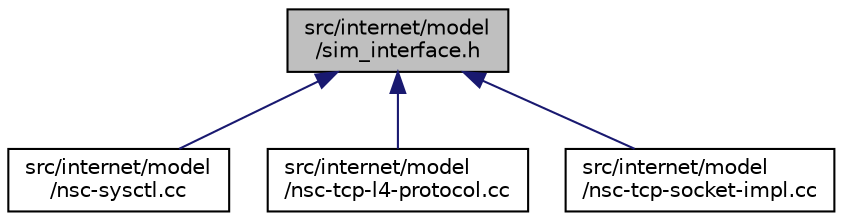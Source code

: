 digraph "src/internet/model/sim_interface.h"
{
 // LATEX_PDF_SIZE
  edge [fontname="Helvetica",fontsize="10",labelfontname="Helvetica",labelfontsize="10"];
  node [fontname="Helvetica",fontsize="10",shape=record];
  Node1 [label="src/internet/model\l/sim_interface.h",height=0.2,width=0.4,color="black", fillcolor="grey75", style="filled", fontcolor="black",tooltip=" "];
  Node1 -> Node2 [dir="back",color="midnightblue",fontsize="10",style="solid",fontname="Helvetica"];
  Node2 [label="src/internet/model\l/nsc-sysctl.cc",height=0.2,width=0.4,color="black", fillcolor="white", style="filled",URL="$nsc-sysctl_8cc.html",tooltip=" "];
  Node1 -> Node3 [dir="back",color="midnightblue",fontsize="10",style="solid",fontname="Helvetica"];
  Node3 [label="src/internet/model\l/nsc-tcp-l4-protocol.cc",height=0.2,width=0.4,color="black", fillcolor="white", style="filled",URL="$nsc-tcp-l4-protocol_8cc.html",tooltip=" "];
  Node1 -> Node4 [dir="back",color="midnightblue",fontsize="10",style="solid",fontname="Helvetica"];
  Node4 [label="src/internet/model\l/nsc-tcp-socket-impl.cc",height=0.2,width=0.4,color="black", fillcolor="white", style="filled",URL="$nsc-tcp-socket-impl_8cc.html",tooltip=" "];
}
